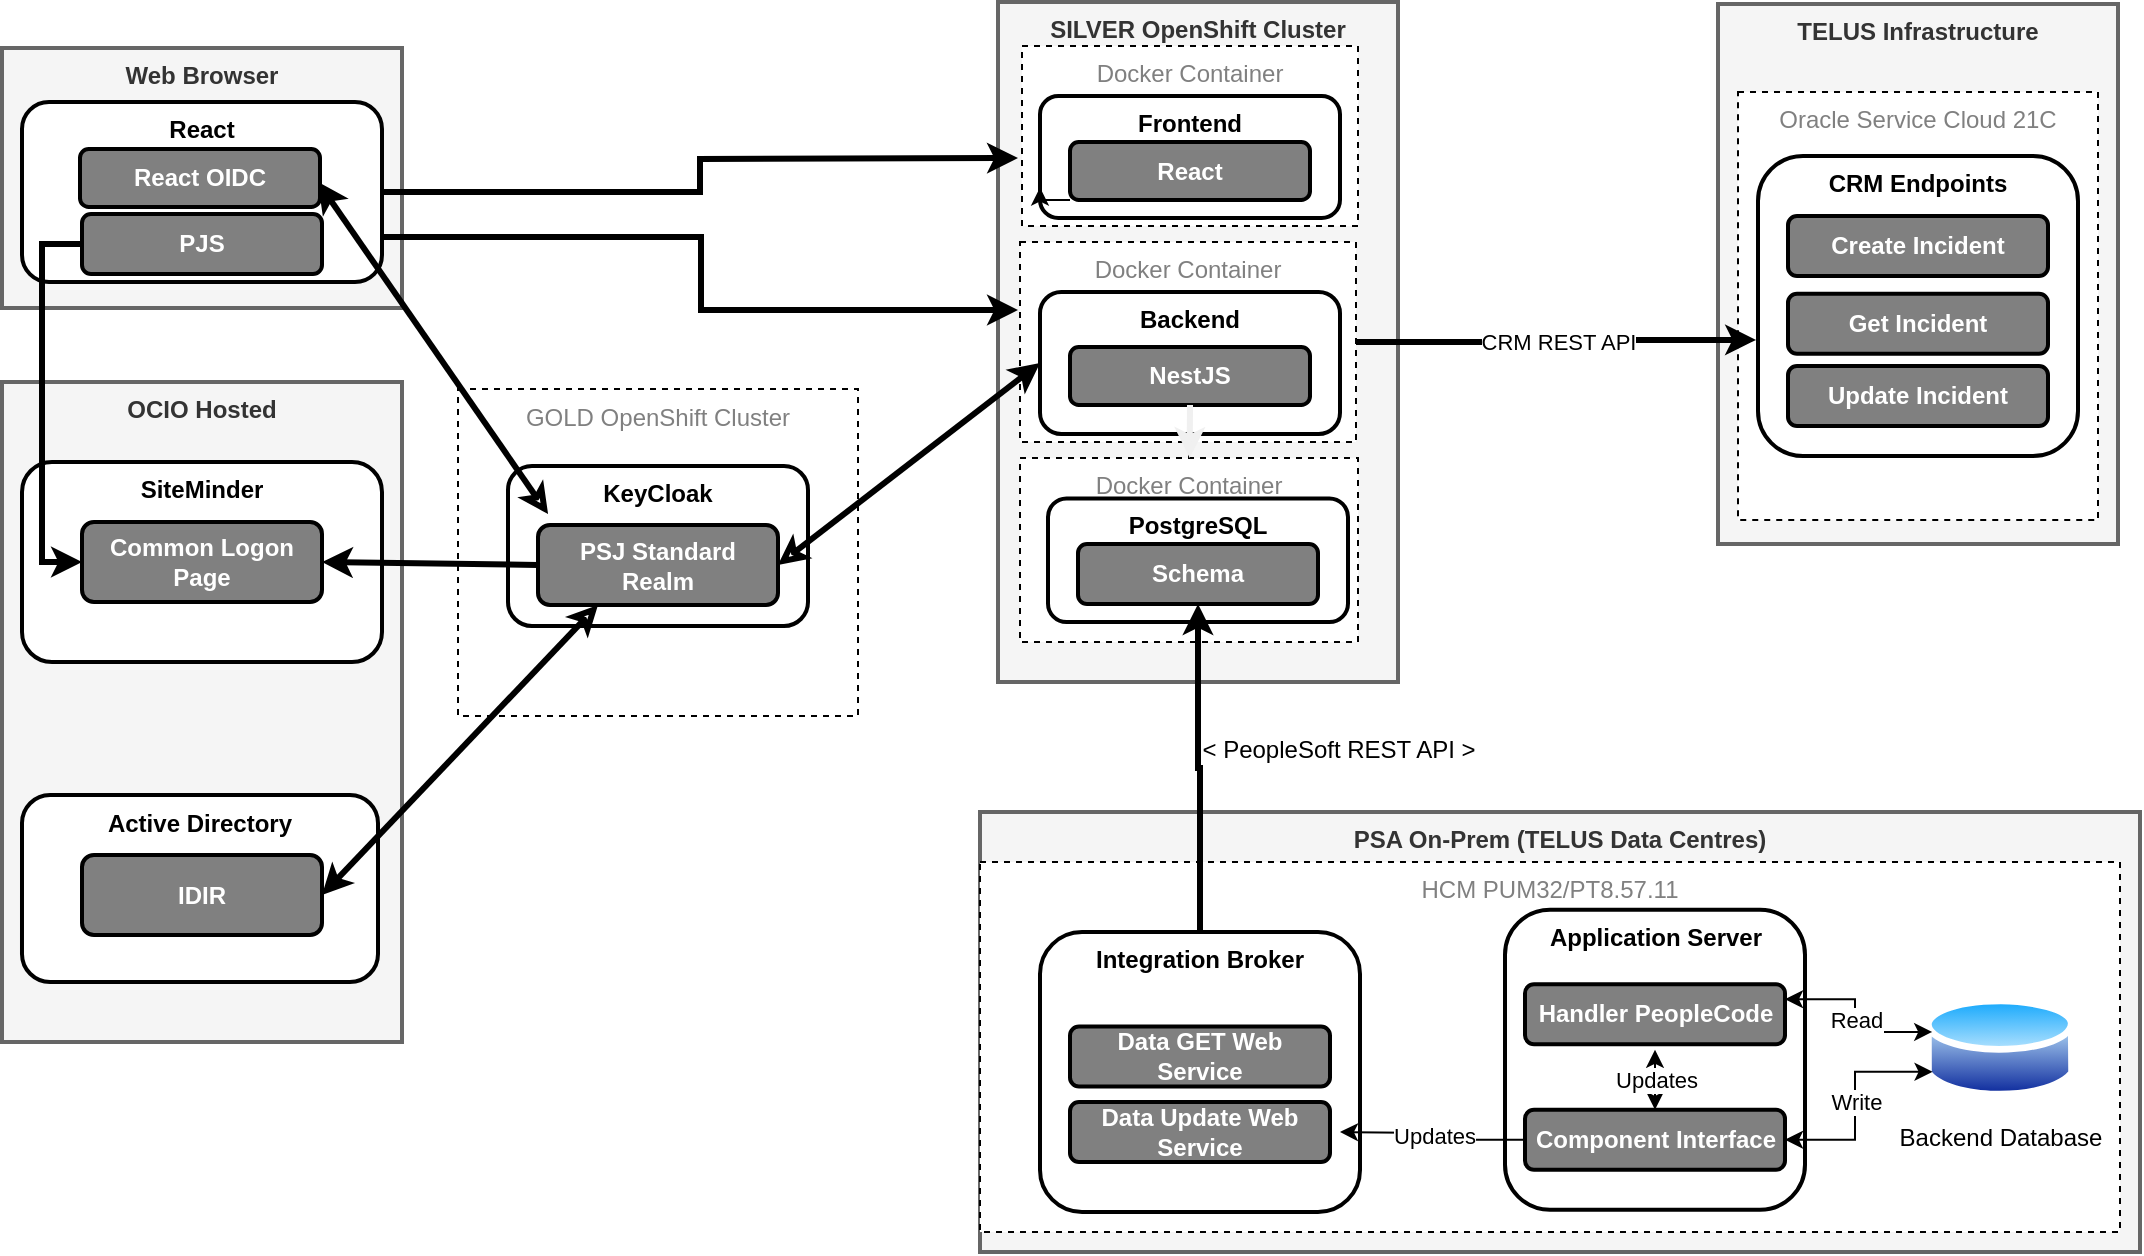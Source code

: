 <mxfile version="24.4.0" type="device" pages="3">
  <diagram id="6HLd_mwrC9RvBNphtoS-" name="Current State (2023)">
    <mxGraphModel dx="1265" dy="878" grid="1" gridSize="10" guides="1" tooltips="1" connect="1" arrows="1" fold="1" page="1" pageScale="1" pageWidth="1400" pageHeight="850" math="0" shadow="0">
      <root>
        <mxCell id="K_QBuxMU5SZqhzT2xsRf-0" />
        <mxCell id="K_QBuxMU5SZqhzT2xsRf-1" parent="K_QBuxMU5SZqhzT2xsRf-0" />
        <mxCell id="cxlx6wL0DeZIZ7aiNUAp-8" value="TELUS Infrastructure" style="rounded=0;whiteSpace=wrap;html=1;verticalAlign=top;fillColor=#f5f5f5;strokeColor=#666666;fontColor=#333333;strokeWidth=2;fontStyle=1" parent="K_QBuxMU5SZqhzT2xsRf-1" vertex="1">
          <mxGeometry x="920" y="11" width="200" height="270" as="geometry" />
        </mxCell>
        <mxCell id="K_QBuxMU5SZqhzT2xsRf-2" value="Web Browser" style="rounded=0;whiteSpace=wrap;html=1;verticalAlign=top;fillColor=#f5f5f5;strokeColor=#666666;fontColor=#333333;strokeWidth=2;fontStyle=1" parent="K_QBuxMU5SZqhzT2xsRf-1" vertex="1">
          <mxGeometry x="62" y="33" width="200" height="130" as="geometry" />
        </mxCell>
        <mxCell id="K_QBuxMU5SZqhzT2xsRf-3" value="React" style="rounded=1;whiteSpace=wrap;html=1;strokeWidth=2;verticalAlign=top;fontStyle=1" parent="K_QBuxMU5SZqhzT2xsRf-1" vertex="1">
          <mxGeometry x="72" y="60" width="180" height="90" as="geometry" />
        </mxCell>
        <mxCell id="K_QBuxMU5SZqhzT2xsRf-4" value="PJS" style="rounded=1;whiteSpace=wrap;html=1;strokeWidth=2;fillColor=#808080;fontColor=#FFFFFF;fontStyle=1" parent="K_QBuxMU5SZqhzT2xsRf-1" vertex="1">
          <mxGeometry x="102" y="116" width="120" height="30" as="geometry" />
        </mxCell>
        <mxCell id="K_QBuxMU5SZqhzT2xsRf-6" value="OCIO Hosted" style="rounded=0;whiteSpace=wrap;html=1;verticalAlign=top;fillColor=#f5f5f5;strokeColor=#666666;fontColor=#333333;strokeWidth=2;fontStyle=1" parent="K_QBuxMU5SZqhzT2xsRf-1" vertex="1">
          <mxGeometry x="62" y="200" width="200" height="330" as="geometry" />
        </mxCell>
        <mxCell id="K_QBuxMU5SZqhzT2xsRf-7" value="SiteMinder" style="rounded=1;whiteSpace=wrap;html=1;strokeWidth=2;verticalAlign=top;fontStyle=1" parent="K_QBuxMU5SZqhzT2xsRf-1" vertex="1">
          <mxGeometry x="72" y="240" width="180" height="100" as="geometry" />
        </mxCell>
        <mxCell id="K_QBuxMU5SZqhzT2xsRf-8" value="Common Logon Page" style="rounded=1;whiteSpace=wrap;html=1;strokeWidth=2;fillColor=#808080;fontColor=#FFFFFF;fontStyle=1" parent="K_QBuxMU5SZqhzT2xsRf-1" vertex="1">
          <mxGeometry x="102" y="270" width="120" height="40" as="geometry" />
        </mxCell>
        <mxCell id="K_QBuxMU5SZqhzT2xsRf-12" style="edgeStyle=orthogonalEdgeStyle;rounded=0;orthogonalLoop=1;jettySize=auto;html=1;startArrow=classic;startFill=1;endArrow=none;endFill=0;fontColor=#FFFFFF;entryX=0;entryY=0.5;entryDx=0;entryDy=0;strokeWidth=3;exitX=0;exitY=0.5;exitDx=0;exitDy=0;" parent="K_QBuxMU5SZqhzT2xsRf-1" source="K_QBuxMU5SZqhzT2xsRf-8" target="K_QBuxMU5SZqhzT2xsRf-4" edge="1">
          <mxGeometry relative="1" as="geometry">
            <mxPoint x="2" y="115" as="targetPoint" />
            <mxPoint x="102" y="280" as="sourcePoint" />
          </mxGeometry>
        </mxCell>
        <mxCell id="K_QBuxMU5SZqhzT2xsRf-16" value="SILVER OpenShift Cluster" style="rounded=0;whiteSpace=wrap;html=1;verticalAlign=top;fillColor=#f5f5f5;strokeColor=#666666;fontColor=#333333;strokeWidth=2;fontStyle=1" parent="K_QBuxMU5SZqhzT2xsRf-1" vertex="1">
          <mxGeometry x="560" y="10" width="200" height="340" as="geometry" />
        </mxCell>
        <mxCell id="K_QBuxMU5SZqhzT2xsRf-23" style="edgeStyle=orthogonalEdgeStyle;rounded=0;orthogonalLoop=1;jettySize=auto;html=1;startArrow=classic;startFill=1;endArrow=none;endFill=0;fontColor=#FFFFFF;strokeWidth=3;" parent="K_QBuxMU5SZqhzT2xsRf-1" target="K_QBuxMU5SZqhzT2xsRf-3" edge="1">
          <mxGeometry relative="1" as="geometry">
            <mxPoint x="231.69" y="103.759" as="targetPoint" />
            <mxPoint x="570" y="88" as="sourcePoint" />
          </mxGeometry>
        </mxCell>
        <mxCell id="K_QBuxMU5SZqhzT2xsRf-24" value="GOLD OpenShift Cluster" style="rounded=0;whiteSpace=wrap;html=1;strokeWidth=1;fillColor=#FFFFFF;fontColor=#808080;dashed=1;verticalAlign=top;" parent="K_QBuxMU5SZqhzT2xsRf-1" vertex="1">
          <mxGeometry x="290" y="203.5" width="200" height="163.5" as="geometry" />
        </mxCell>
        <mxCell id="K_QBuxMU5SZqhzT2xsRf-25" value="KeyCloak" style="rounded=1;whiteSpace=wrap;html=1;strokeWidth=2;verticalAlign=top;fontStyle=1" parent="K_QBuxMU5SZqhzT2xsRf-1" vertex="1">
          <mxGeometry x="315" y="242" width="150" height="80" as="geometry" />
        </mxCell>
        <mxCell id="K_QBuxMU5SZqhzT2xsRf-26" style="rounded=0;orthogonalLoop=1;jettySize=auto;html=1;startArrow=classic;startFill=1;endArrow=none;endFill=0;fontColor=#FFFFFF;strokeWidth=3;exitX=1;exitY=0.5;exitDx=0;exitDy=0;entryX=0;entryY=0.5;entryDx=0;entryDy=0;" parent="K_QBuxMU5SZqhzT2xsRf-1" source="K_QBuxMU5SZqhzT2xsRf-8" target="K_QBuxMU5SZqhzT2xsRf-29" edge="1">
          <mxGeometry relative="1" as="geometry">
            <mxPoint x="340" y="341" as="targetPoint" />
            <mxPoint x="327" y="143.833" as="sourcePoint" />
          </mxGeometry>
        </mxCell>
        <mxCell id="K_QBuxMU5SZqhzT2xsRf-29" value="PSJ Standard&lt;br&gt;Realm" style="rounded=1;whiteSpace=wrap;html=1;strokeWidth=2;fillColor=#808080;fontColor=#FFFFFF;fontStyle=1" parent="K_QBuxMU5SZqhzT2xsRf-1" vertex="1">
          <mxGeometry x="330" y="271.5" width="120" height="40" as="geometry" />
        </mxCell>
        <mxCell id="K_QBuxMU5SZqhzT2xsRf-32" value="Docker Container" style="rounded=0;whiteSpace=wrap;html=1;strokeWidth=1;fillColor=#FFFFFF;fontColor=#808080;dashed=1;verticalAlign=top;" parent="K_QBuxMU5SZqhzT2xsRf-1" vertex="1">
          <mxGeometry x="572" y="32" width="168" height="90" as="geometry" />
        </mxCell>
        <mxCell id="K_QBuxMU5SZqhzT2xsRf-102" value="Active Directory" style="rounded=1;whiteSpace=wrap;html=1;strokeWidth=2;verticalAlign=top;fontStyle=1" parent="K_QBuxMU5SZqhzT2xsRf-1" vertex="1">
          <mxGeometry x="72" y="406.5" width="178" height="93.5" as="geometry" />
        </mxCell>
        <mxCell id="K_QBuxMU5SZqhzT2xsRf-103" value="IDIR" style="rounded=1;whiteSpace=wrap;html=1;strokeWidth=2;fillColor=#808080;fontColor=#FFFFFF;fontStyle=1" parent="K_QBuxMU5SZqhzT2xsRf-1" vertex="1">
          <mxGeometry x="102" y="436.5" width="120" height="40" as="geometry" />
        </mxCell>
        <mxCell id="K_QBuxMU5SZqhzT2xsRf-104" style="rounded=0;orthogonalLoop=1;jettySize=auto;html=1;startArrow=classic;startFill=1;endArrow=classic;endFill=0;fontColor=#FFFFFF;entryX=0.25;entryY=1;entryDx=0;entryDy=0;strokeWidth=3;exitX=1;exitY=0.5;exitDx=0;exitDy=0;" parent="K_QBuxMU5SZqhzT2xsRf-1" source="K_QBuxMU5SZqhzT2xsRf-103" target="K_QBuxMU5SZqhzT2xsRf-29" edge="1">
          <mxGeometry relative="1" as="geometry">
            <mxPoint x="380" y="308" as="targetPoint" />
            <mxPoint x="300" y="469.75" as="sourcePoint" />
          </mxGeometry>
        </mxCell>
        <mxCell id="lvxmBx3G2S1z5PVKEt38-1" value="Frontend" style="rounded=1;whiteSpace=wrap;html=1;strokeWidth=2;verticalAlign=top;fontStyle=1" parent="K_QBuxMU5SZqhzT2xsRf-1" vertex="1">
          <mxGeometry x="581" y="57" width="150" height="61" as="geometry" />
        </mxCell>
        <mxCell id="cxlx6wL0DeZIZ7aiNUAp-5" style="edgeStyle=orthogonalEdgeStyle;rounded=0;orthogonalLoop=1;jettySize=auto;html=1;exitX=0;exitY=1;exitDx=0;exitDy=0;entryX=0;entryY=0.75;entryDx=0;entryDy=0;" parent="K_QBuxMU5SZqhzT2xsRf-1" source="lvxmBx3G2S1z5PVKEt38-3" target="lvxmBx3G2S1z5PVKEt38-1" edge="1">
          <mxGeometry relative="1" as="geometry" />
        </mxCell>
        <mxCell id="lvxmBx3G2S1z5PVKEt38-3" value="React" style="rounded=1;whiteSpace=wrap;html=1;strokeWidth=2;fillColor=#808080;fontColor=#FFFFFF;fontStyle=1" parent="K_QBuxMU5SZqhzT2xsRf-1" vertex="1">
          <mxGeometry x="596" y="80" width="120" height="29" as="geometry" />
        </mxCell>
        <mxCell id="K_QBuxMU5SZqhzT2xsRf-35" style="rounded=0;orthogonalLoop=1;jettySize=auto;html=1;startArrow=classic;startFill=none;endArrow=classic;endFill=0;fontColor=#FFFFFF;entryX=0.042;entryY=-0.137;entryDx=0;entryDy=0;strokeWidth=3;exitX=0.822;exitY=0.444;exitDx=0;exitDy=0;entryPerimeter=0;exitPerimeter=0;" parent="K_QBuxMU5SZqhzT2xsRf-1" source="K_QBuxMU5SZqhzT2xsRf-3" target="K_QBuxMU5SZqhzT2xsRf-29" edge="1">
          <mxGeometry relative="1" as="geometry">
            <mxPoint x="232" y="144" as="targetPoint" />
            <mxPoint x="643" y="239.5" as="sourcePoint" />
          </mxGeometry>
        </mxCell>
        <mxCell id="cxlx6wL0DeZIZ7aiNUAp-7" value="" style="edgeStyle=orthogonalEdgeStyle;rounded=0;orthogonalLoop=1;jettySize=auto;html=1;" parent="K_QBuxMU5SZqhzT2xsRf-1" source="1aVcnSjk-FRP3_ZyV93Z-4" target="5025GTGd8AO8HLL-Ir_8-3" edge="1">
          <mxGeometry relative="1" as="geometry" />
        </mxCell>
        <mxCell id="1aVcnSjk-FRP3_ZyV93Z-4" value="Docker Container" style="rounded=0;whiteSpace=wrap;html=1;strokeWidth=1;fillColor=#FFFFFF;fontColor=#808080;dashed=1;verticalAlign=top;" parent="K_QBuxMU5SZqhzT2xsRf-1" vertex="1">
          <mxGeometry x="571" y="238" width="169" height="92" as="geometry" />
        </mxCell>
        <mxCell id="1aVcnSjk-FRP3_ZyV93Z-5" value="PostgreSQL" style="rounded=1;whiteSpace=wrap;html=1;strokeWidth=2;verticalAlign=top;fontStyle=1" parent="K_QBuxMU5SZqhzT2xsRf-1" vertex="1">
          <mxGeometry x="585" y="258.25" width="150" height="61.75" as="geometry" />
        </mxCell>
        <mxCell id="1aVcnSjk-FRP3_ZyV93Z-6" value="Schema" style="rounded=1;whiteSpace=wrap;html=1;strokeWidth=2;fillColor=#808080;fontColor=#FFFFFF;fontStyle=1" parent="K_QBuxMU5SZqhzT2xsRf-1" vertex="1">
          <mxGeometry x="600" y="281" width="120" height="30" as="geometry" />
        </mxCell>
        <mxCell id="5025GTGd8AO8HLL-Ir_8-1" value="Docker Container" style="rounded=0;whiteSpace=wrap;html=1;strokeWidth=1;fillColor=#FFFFFF;fontColor=#808080;dashed=1;verticalAlign=top;" parent="K_QBuxMU5SZqhzT2xsRf-1" vertex="1">
          <mxGeometry x="571" y="130" width="168" height="100" as="geometry" />
        </mxCell>
        <mxCell id="5025GTGd8AO8HLL-Ir_8-2" value="Backend" style="rounded=1;whiteSpace=wrap;html=1;strokeWidth=2;verticalAlign=top;fontStyle=1" parent="K_QBuxMU5SZqhzT2xsRf-1" vertex="1">
          <mxGeometry x="581" y="155" width="150" height="71" as="geometry" />
        </mxCell>
        <mxCell id="5025GTGd8AO8HLL-Ir_8-3" value="NestJS" style="rounded=1;whiteSpace=wrap;html=1;strokeWidth=2;fillColor=#808080;fontColor=#FFFFFF;fontStyle=1" parent="K_QBuxMU5SZqhzT2xsRf-1" vertex="1">
          <mxGeometry x="596" y="182.5" width="120" height="29" as="geometry" />
        </mxCell>
        <mxCell id="HckMGEewVgxjDHICPdSF-2" style="rounded=0;orthogonalLoop=1;jettySize=auto;html=1;exitX=0.5;exitY=1;exitDx=0;exitDy=0;strokeColor=#f0f0f0;strokeWidth=3;startArrow=none;startFill=0;" parent="K_QBuxMU5SZqhzT2xsRf-1" source="5025GTGd8AO8HLL-Ir_8-3" target="1aVcnSjk-FRP3_ZyV93Z-4" edge="1">
          <mxGeometry relative="1" as="geometry">
            <mxPoint x="740" y="398.5" as="sourcePoint" />
            <mxPoint x="834" y="401.5" as="targetPoint" />
          </mxGeometry>
        </mxCell>
        <mxCell id="hllXk-hB4Pzi_hO26h7C-1" value="PSA On-Prem (TELUS Data Centres)" style="rounded=0;whiteSpace=wrap;html=1;verticalAlign=top;fillColor=#f5f5f5;strokeColor=#666666;fontColor=#333333;strokeWidth=2;fontStyle=1" parent="K_QBuxMU5SZqhzT2xsRf-1" vertex="1">
          <mxGeometry x="551" y="415" width="580" height="220" as="geometry" />
        </mxCell>
        <mxCell id="hllXk-hB4Pzi_hO26h7C-2" value="HCM&amp;nbsp;PUM32/PT8.57.11" style="rounded=0;whiteSpace=wrap;html=1;strokeWidth=1;fillColor=#FFFFFF;fontColor=#808080;dashed=1;verticalAlign=top;" parent="K_QBuxMU5SZqhzT2xsRf-1" vertex="1">
          <mxGeometry x="551" y="440" width="570" height="185" as="geometry" />
        </mxCell>
        <mxCell id="hllXk-hB4Pzi_hO26h7C-3" value="Application Server" style="rounded=1;whiteSpace=wrap;html=1;strokeWidth=2;verticalAlign=top;fontStyle=1" parent="K_QBuxMU5SZqhzT2xsRf-1" vertex="1">
          <mxGeometry x="813.5" y="463.88" width="150" height="150" as="geometry" />
        </mxCell>
        <mxCell id="hllXk-hB4Pzi_hO26h7C-4" value="Backend Database" style="image;aspect=fixed;perimeter=ellipsePerimeter;html=1;align=center;shadow=0;dashed=0;spacingTop=3;image=img/lib/active_directory/database.svg;" parent="K_QBuxMU5SZqhzT2xsRf-1" vertex="1">
          <mxGeometry x="1023.5" y="505.01" width="75" height="55.5" as="geometry" />
        </mxCell>
        <mxCell id="INIjrwLL48IzUP6zyKOr-1" value="Integration Broker" style="rounded=1;whiteSpace=wrap;html=1;strokeWidth=2;verticalAlign=top;fontStyle=1" parent="K_QBuxMU5SZqhzT2xsRf-1" vertex="1">
          <mxGeometry x="581" y="475" width="160" height="140" as="geometry" />
        </mxCell>
        <mxCell id="INIjrwLL48IzUP6zyKOr-2" value="Handler PeopleCode" style="rounded=1;whiteSpace=wrap;html=1;strokeWidth=2;fillColor=#808080;fontColor=#FFFFFF;fontStyle=1" parent="K_QBuxMU5SZqhzT2xsRf-1" vertex="1">
          <mxGeometry x="823.5" y="501.13" width="130" height="30" as="geometry" />
        </mxCell>
        <mxCell id="INIjrwLL48IzUP6zyKOr-3" value="Data GET Web Service" style="rounded=1;whiteSpace=wrap;html=1;strokeWidth=2;fillColor=#808080;fontColor=#FFFFFF;fontStyle=1" parent="K_QBuxMU5SZqhzT2xsRf-1" vertex="1">
          <mxGeometry x="596" y="522.25" width="130" height="30" as="geometry" />
        </mxCell>
        <mxCell id="INIjrwLL48IzUP6zyKOr-6" value="Data Update Web Service" style="rounded=1;whiteSpace=wrap;html=1;strokeWidth=2;fillColor=#808080;fontColor=#FFFFFF;fontStyle=1" parent="K_QBuxMU5SZqhzT2xsRf-1" vertex="1">
          <mxGeometry x="596" y="560" width="130" height="30" as="geometry" />
        </mxCell>
        <mxCell id="INIjrwLL48IzUP6zyKOr-9" value="Updates" style="edgeStyle=orthogonalEdgeStyle;rounded=0;orthogonalLoop=1;jettySize=auto;html=1;" parent="K_QBuxMU5SZqhzT2xsRf-1" source="INIjrwLL48IzUP6zyKOr-7" edge="1">
          <mxGeometry relative="1" as="geometry">
            <mxPoint x="731" y="575" as="targetPoint" />
          </mxGeometry>
        </mxCell>
        <mxCell id="INIjrwLL48IzUP6zyKOr-7" value="Component Interface" style="rounded=1;whiteSpace=wrap;html=1;strokeWidth=2;fillColor=#808080;fontColor=#FFFFFF;fontStyle=1" parent="K_QBuxMU5SZqhzT2xsRf-1" vertex="1">
          <mxGeometry x="823.5" y="563.88" width="130" height="30" as="geometry" />
        </mxCell>
        <mxCell id="INIjrwLL48IzUP6zyKOr-8" value="Read" style="endArrow=classic;startArrow=classic;html=1;rounded=0;entryX=1;entryY=0.25;entryDx=0;entryDy=0;exitX=0.048;exitY=0.36;exitDx=0;exitDy=0;edgeStyle=orthogonalEdgeStyle;exitPerimeter=0;" parent="K_QBuxMU5SZqhzT2xsRf-1" source="hllXk-hB4Pzi_hO26h7C-4" target="INIjrwLL48IzUP6zyKOr-2" edge="1">
          <mxGeometry width="50" height="50" relative="1" as="geometry">
            <mxPoint x="673.5" y="531.63" as="sourcePoint" />
            <mxPoint x="715.5" y="481.13" as="targetPoint" />
          </mxGeometry>
        </mxCell>
        <mxCell id="INIjrwLL48IzUP6zyKOr-11" value="Updates" style="endArrow=classic;startArrow=classic;html=1;rounded=0;exitX=0.5;exitY=0;exitDx=0;exitDy=0;" parent="K_QBuxMU5SZqhzT2xsRf-1" source="INIjrwLL48IzUP6zyKOr-7" edge="1">
          <mxGeometry width="50" height="50" relative="1" as="geometry">
            <mxPoint x="863.5" y="563.88" as="sourcePoint" />
            <mxPoint x="888.5" y="533.88" as="targetPoint" />
          </mxGeometry>
        </mxCell>
        <mxCell id="gb7m2MoT9LH4R41SqagX-0" style="rounded=0;orthogonalLoop=1;jettySize=auto;html=1;startArrow=classic;startFill=none;endArrow=classic;endFill=0;fontColor=#FFFFFF;entryX=1;entryY=0.5;entryDx=0;entryDy=0;strokeWidth=3;exitX=0;exitY=0.5;exitDx=0;exitDy=0;" parent="K_QBuxMU5SZqhzT2xsRf-1" source="5025GTGd8AO8HLL-Ir_8-2" target="K_QBuxMU5SZqhzT2xsRf-29" edge="1">
          <mxGeometry relative="1" as="geometry">
            <mxPoint x="460" y="305" as="targetPoint" />
            <mxPoint x="586" y="209" as="sourcePoint" />
          </mxGeometry>
        </mxCell>
        <mxCell id="cxlx6wL0DeZIZ7aiNUAp-10" value="" style="edgeStyle=orthogonalEdgeStyle;rounded=0;orthogonalLoop=1;jettySize=auto;html=1;strokeWidth=3;exitX=0.5;exitY=0;exitDx=0;exitDy=0;" parent="K_QBuxMU5SZqhzT2xsRf-1" source="INIjrwLL48IzUP6zyKOr-1" target="1aVcnSjk-FRP3_ZyV93Z-6" edge="1">
          <mxGeometry relative="1" as="geometry" />
        </mxCell>
        <mxCell id="uRPvxLZDYJRnBZ5kljZp-0" value="&lt;font style=&quot;font-size: 12px; font-weight: normal;&quot;&gt;&amp;lt; PeopleSoft REST API &amp;gt;&lt;/font&gt;" style="text;strokeColor=none;fillColor=none;html=1;fontSize=24;fontStyle=1;verticalAlign=middle;align=center;" parent="K_QBuxMU5SZqhzT2xsRf-1" vertex="1">
          <mxGeometry x="680" y="360" width="100" height="40" as="geometry" />
        </mxCell>
        <mxCell id="axF4RNdfy4r__vomsqoD-2" value="Write" style="endArrow=classic;startArrow=classic;html=1;rounded=0;entryX=1;entryY=0.5;entryDx=0;entryDy=0;exitX=0;exitY=0.75;exitDx=0;exitDy=0;edgeStyle=orthogonalEdgeStyle;" parent="K_QBuxMU5SZqhzT2xsRf-1" source="hllXk-hB4Pzi_hO26h7C-4" target="INIjrwLL48IzUP6zyKOr-7" edge="1">
          <mxGeometry width="50" height="50" relative="1" as="geometry">
            <mxPoint x="1039" y="557" as="sourcePoint" />
            <mxPoint x="966" y="545" as="targetPoint" />
          </mxGeometry>
        </mxCell>
        <mxCell id="wtyjaUxwXOXb-_P5Iy3v-0" value="Oracle Service Cloud 21C" style="rounded=0;whiteSpace=wrap;html=1;strokeWidth=1;fillColor=#FFFFFF;fontColor=#808080;dashed=1;verticalAlign=top;" parent="K_QBuxMU5SZqhzT2xsRf-1" vertex="1">
          <mxGeometry x="930" y="54.94" width="180" height="214.12" as="geometry" />
        </mxCell>
        <mxCell id="cxlx6wL0DeZIZ7aiNUAp-0" value="CRM Endpoints" style="rounded=1;whiteSpace=wrap;html=1;strokeWidth=2;verticalAlign=top;fontStyle=1" parent="K_QBuxMU5SZqhzT2xsRf-1" vertex="1">
          <mxGeometry x="940" y="87" width="160" height="150" as="geometry" />
        </mxCell>
        <mxCell id="cxlx6wL0DeZIZ7aiNUAp-12" value="CRM REST API" style="edgeStyle=orthogonalEdgeStyle;rounded=0;orthogonalLoop=1;jettySize=auto;html=1;strokeWidth=3;exitX=1;exitY=0.5;exitDx=0;exitDy=0;entryX=-0.006;entryY=0.613;entryDx=0;entryDy=0;entryPerimeter=0;" parent="K_QBuxMU5SZqhzT2xsRf-1" source="5025GTGd8AO8HLL-Ir_8-1" target="cxlx6wL0DeZIZ7aiNUAp-0" edge="1">
          <mxGeometry relative="1" as="geometry">
            <mxPoint x="1040" y="294" as="sourcePoint" />
            <mxPoint x="1180" y="200" as="targetPoint" />
          </mxGeometry>
        </mxCell>
        <mxCell id="cxlx6wL0DeZIZ7aiNUAp-1" value="Create Incident" style="rounded=1;whiteSpace=wrap;html=1;strokeWidth=2;fillColor=#808080;fontColor=#FFFFFF;fontStyle=1" parent="K_QBuxMU5SZqhzT2xsRf-1" vertex="1">
          <mxGeometry x="955" y="117" width="130" height="30" as="geometry" />
        </mxCell>
        <mxCell id="cxlx6wL0DeZIZ7aiNUAp-2" value="Get Incident" style="rounded=1;whiteSpace=wrap;html=1;strokeWidth=2;fillColor=#808080;fontColor=#FFFFFF;fontStyle=1" parent="K_QBuxMU5SZqhzT2xsRf-1" vertex="1">
          <mxGeometry x="955" y="155.88" width="130" height="30" as="geometry" />
        </mxCell>
        <mxCell id="cxlx6wL0DeZIZ7aiNUAp-4" value="Update Incident" style="rounded=1;whiteSpace=wrap;html=1;strokeWidth=2;fillColor=#808080;fontColor=#FFFFFF;fontStyle=1" parent="K_QBuxMU5SZqhzT2xsRf-1" vertex="1">
          <mxGeometry x="955" y="192" width="130" height="30" as="geometry" />
        </mxCell>
        <mxCell id="plsgjTyZKuF6ERVrhhSd-0" value="React OIDC" style="rounded=1;whiteSpace=wrap;html=1;strokeWidth=2;fillColor=#808080;fontColor=#FFFFFF;fontStyle=1" parent="K_QBuxMU5SZqhzT2xsRf-1" vertex="1">
          <mxGeometry x="101" y="83.5" width="120" height="29" as="geometry" />
        </mxCell>
        <mxCell id="plsgjTyZKuF6ERVrhhSd-1" style="edgeStyle=orthogonalEdgeStyle;rounded=0;orthogonalLoop=1;jettySize=auto;html=1;startArrow=classic;startFill=1;endArrow=none;endFill=0;fontColor=#FFFFFF;strokeWidth=3;exitX=-0.006;exitY=0.34;exitDx=0;exitDy=0;exitPerimeter=0;entryX=1;entryY=0.75;entryDx=0;entryDy=0;" parent="K_QBuxMU5SZqhzT2xsRf-1" source="5025GTGd8AO8HLL-Ir_8-1" target="K_QBuxMU5SZqhzT2xsRf-3" edge="1">
          <mxGeometry relative="1" as="geometry">
            <mxPoint x="260" y="150" as="targetPoint" />
            <mxPoint x="580" y="98" as="sourcePoint" />
          </mxGeometry>
        </mxCell>
      </root>
    </mxGraphModel>
  </diagram>
  <diagram name="Future State (Summer 2023)" id="bvdKIkIEqiYaOEqWQCFf">
    <mxGraphModel dx="1265" dy="878" grid="1" gridSize="10" guides="1" tooltips="1" connect="1" arrows="1" fold="1" page="1" pageScale="1" pageWidth="1400" pageHeight="850" math="0" shadow="0">
      <root>
        <mxCell id="vyfS_lraS6Im4vnFpmje-0" />
        <mxCell id="vyfS_lraS6Im4vnFpmje-1" parent="vyfS_lraS6Im4vnFpmje-0" />
        <mxCell id="vyfS_lraS6Im4vnFpmje-2" value="TELUS Infrastructure" style="rounded=0;whiteSpace=wrap;html=1;verticalAlign=top;fillColor=#f5f5f5;strokeColor=#666666;fontColor=#333333;strokeWidth=2;fontStyle=1" parent="vyfS_lraS6Im4vnFpmje-1" vertex="1">
          <mxGeometry x="920" y="11" width="200" height="270" as="geometry" />
        </mxCell>
        <mxCell id="vyfS_lraS6Im4vnFpmje-3" value="Web Browser" style="rounded=0;whiteSpace=wrap;html=1;verticalAlign=top;fillColor=#f5f5f5;strokeColor=#666666;fontColor=#333333;strokeWidth=2;fontStyle=1" parent="vyfS_lraS6Im4vnFpmje-1" vertex="1">
          <mxGeometry x="62" y="33" width="200" height="130" as="geometry" />
        </mxCell>
        <mxCell id="vyfS_lraS6Im4vnFpmje-4" value="React" style="rounded=1;whiteSpace=wrap;html=1;strokeWidth=2;verticalAlign=top;fontStyle=1" parent="vyfS_lraS6Im4vnFpmje-1" vertex="1">
          <mxGeometry x="72" y="63" width="180" height="90" as="geometry" />
        </mxCell>
        <mxCell id="vyfS_lraS6Im4vnFpmje-5" value="PJS" style="rounded=1;whiteSpace=wrap;html=1;strokeWidth=2;fillColor=#808080;fontColor=#FFFFFF;fontStyle=1" parent="vyfS_lraS6Im4vnFpmje-1" vertex="1">
          <mxGeometry x="102" y="93" width="120" height="30" as="geometry" />
        </mxCell>
        <mxCell id="vyfS_lraS6Im4vnFpmje-6" value="OCIO Hosted" style="rounded=0;whiteSpace=wrap;html=1;verticalAlign=top;fillColor=#f5f5f5;strokeColor=#666666;fontColor=#333333;strokeWidth=2;fontStyle=1" parent="vyfS_lraS6Im4vnFpmje-1" vertex="1">
          <mxGeometry x="62" y="200" width="200" height="330" as="geometry" />
        </mxCell>
        <mxCell id="vyfS_lraS6Im4vnFpmje-7" value="SiteMinder" style="rounded=1;whiteSpace=wrap;html=1;strokeWidth=2;verticalAlign=top;fontStyle=1" parent="vyfS_lraS6Im4vnFpmje-1" vertex="1">
          <mxGeometry x="72" y="240" width="180" height="100" as="geometry" />
        </mxCell>
        <mxCell id="vyfS_lraS6Im4vnFpmje-8" value="Common Logon Page" style="rounded=1;whiteSpace=wrap;html=1;strokeWidth=2;fillColor=#808080;fontColor=#FFFFFF;fontStyle=1" parent="vyfS_lraS6Im4vnFpmje-1" vertex="1">
          <mxGeometry x="102" y="270" width="120" height="40" as="geometry" />
        </mxCell>
        <mxCell id="vyfS_lraS6Im4vnFpmje-9" style="edgeStyle=orthogonalEdgeStyle;rounded=0;orthogonalLoop=1;jettySize=auto;html=1;startArrow=classic;startFill=1;endArrow=none;endFill=0;fontColor=#FFFFFF;entryX=0;entryY=0.5;entryDx=0;entryDy=0;strokeWidth=3;exitX=0;exitY=0.5;exitDx=0;exitDy=0;" parent="vyfS_lraS6Im4vnFpmje-1" source="vyfS_lraS6Im4vnFpmje-8" target="vyfS_lraS6Im4vnFpmje-5" edge="1">
          <mxGeometry relative="1" as="geometry">
            <mxPoint x="2" y="115" as="targetPoint" />
            <mxPoint x="102" y="280" as="sourcePoint" />
          </mxGeometry>
        </mxCell>
        <mxCell id="vyfS_lraS6Im4vnFpmje-10" value="SILVER OpenShift Cluster" style="rounded=0;whiteSpace=wrap;html=1;verticalAlign=top;fillColor=#f5f5f5;strokeColor=#666666;fontColor=#333333;strokeWidth=2;fontStyle=1" parent="vyfS_lraS6Im4vnFpmje-1" vertex="1">
          <mxGeometry x="560" y="10" width="200" height="340" as="geometry" />
        </mxCell>
        <mxCell id="vyfS_lraS6Im4vnFpmje-11" style="edgeStyle=orthogonalEdgeStyle;rounded=0;orthogonalLoop=1;jettySize=auto;html=1;startArrow=classic;startFill=1;endArrow=none;endFill=0;fontColor=#FFFFFF;entryX=1.014;entryY=0.583;entryDx=0;entryDy=0;strokeWidth=3;entryPerimeter=0;exitX=0;exitY=0.5;exitDx=0;exitDy=0;" parent="vyfS_lraS6Im4vnFpmje-1" source="vyfS_lraS6Im4vnFpmje-22" target="vyfS_lraS6Im4vnFpmje-4" edge="1">
          <mxGeometry relative="1" as="geometry">
            <mxPoint x="231.69" y="103.759" as="targetPoint" />
            <mxPoint x="570" y="140" as="sourcePoint" />
          </mxGeometry>
        </mxCell>
        <mxCell id="vyfS_lraS6Im4vnFpmje-12" value="GOLD OpenShift Cluster" style="rounded=0;whiteSpace=wrap;html=1;strokeWidth=1;fillColor=#FFFFFF;fontColor=#808080;dashed=1;verticalAlign=top;" parent="vyfS_lraS6Im4vnFpmje-1" vertex="1">
          <mxGeometry x="290" y="203.5" width="200" height="163.5" as="geometry" />
        </mxCell>
        <mxCell id="vyfS_lraS6Im4vnFpmje-13" value="KeyCloak" style="rounded=1;whiteSpace=wrap;html=1;strokeWidth=2;verticalAlign=top;fontStyle=1" parent="vyfS_lraS6Im4vnFpmje-1" vertex="1">
          <mxGeometry x="315" y="242" width="150" height="80" as="geometry" />
        </mxCell>
        <mxCell id="vyfS_lraS6Im4vnFpmje-14" style="rounded=0;orthogonalLoop=1;jettySize=auto;html=1;startArrow=classic;startFill=1;endArrow=none;endFill=0;fontColor=#FFFFFF;strokeWidth=3;exitX=1;exitY=0.5;exitDx=0;exitDy=0;entryX=0;entryY=0.5;entryDx=0;entryDy=0;" parent="vyfS_lraS6Im4vnFpmje-1" source="vyfS_lraS6Im4vnFpmje-8" target="vyfS_lraS6Im4vnFpmje-15" edge="1">
          <mxGeometry relative="1" as="geometry">
            <mxPoint x="340" y="341" as="targetPoint" />
            <mxPoint x="327" y="143.833" as="sourcePoint" />
          </mxGeometry>
        </mxCell>
        <mxCell id="vyfS_lraS6Im4vnFpmje-15" value="PSJ Standard&lt;br&gt;Realm" style="rounded=1;whiteSpace=wrap;html=1;strokeWidth=2;fillColor=#808080;fontColor=#FFFFFF;fontStyle=1" parent="vyfS_lraS6Im4vnFpmje-1" vertex="1">
          <mxGeometry x="330" y="271.5" width="120" height="40" as="geometry" />
        </mxCell>
        <mxCell id="vyfS_lraS6Im4vnFpmje-16" value="Docker Container" style="rounded=0;whiteSpace=wrap;html=1;strokeWidth=1;fillColor=#FFFFFF;fontColor=#808080;dashed=1;verticalAlign=top;" parent="vyfS_lraS6Im4vnFpmje-1" vertex="1">
          <mxGeometry x="572" y="32" width="168" height="90" as="geometry" />
        </mxCell>
        <mxCell id="vyfS_lraS6Im4vnFpmje-17" value="Active Directory" style="rounded=1;whiteSpace=wrap;html=1;strokeWidth=2;verticalAlign=top;fontStyle=1" parent="vyfS_lraS6Im4vnFpmje-1" vertex="1">
          <mxGeometry x="72" y="406.5" width="178" height="93.5" as="geometry" />
        </mxCell>
        <mxCell id="vyfS_lraS6Im4vnFpmje-18" value="IDIR" style="rounded=1;whiteSpace=wrap;html=1;strokeWidth=2;fillColor=#808080;fontColor=#FFFFFF;fontStyle=1" parent="vyfS_lraS6Im4vnFpmje-1" vertex="1">
          <mxGeometry x="102" y="436.5" width="120" height="40" as="geometry" />
        </mxCell>
        <mxCell id="vyfS_lraS6Im4vnFpmje-19" style="rounded=0;orthogonalLoop=1;jettySize=auto;html=1;startArrow=classic;startFill=1;endArrow=classic;endFill=0;fontColor=#FFFFFF;entryX=0.25;entryY=1;entryDx=0;entryDy=0;strokeWidth=3;exitX=1;exitY=0.5;exitDx=0;exitDy=0;" parent="vyfS_lraS6Im4vnFpmje-1" source="vyfS_lraS6Im4vnFpmje-18" target="vyfS_lraS6Im4vnFpmje-15" edge="1">
          <mxGeometry relative="1" as="geometry">
            <mxPoint x="380" y="308" as="targetPoint" />
            <mxPoint x="300" y="469.75" as="sourcePoint" />
          </mxGeometry>
        </mxCell>
        <mxCell id="vyfS_lraS6Im4vnFpmje-20" value="Frontend" style="rounded=1;whiteSpace=wrap;html=1;strokeWidth=2;verticalAlign=top;fontStyle=1" parent="vyfS_lraS6Im4vnFpmje-1" vertex="1">
          <mxGeometry x="581" y="57" width="150" height="61" as="geometry" />
        </mxCell>
        <mxCell id="vyfS_lraS6Im4vnFpmje-21" style="edgeStyle=orthogonalEdgeStyle;rounded=0;orthogonalLoop=1;jettySize=auto;html=1;exitX=0;exitY=1;exitDx=0;exitDy=0;entryX=0;entryY=0.75;entryDx=0;entryDy=0;" parent="vyfS_lraS6Im4vnFpmje-1" source="vyfS_lraS6Im4vnFpmje-22" target="vyfS_lraS6Im4vnFpmje-20" edge="1">
          <mxGeometry relative="1" as="geometry" />
        </mxCell>
        <mxCell id="vyfS_lraS6Im4vnFpmje-22" value="React OIDC" style="rounded=1;whiteSpace=wrap;html=1;strokeWidth=2;fillColor=#808080;fontColor=#FFFFFF;fontStyle=1" parent="vyfS_lraS6Im4vnFpmje-1" vertex="1">
          <mxGeometry x="596" y="80" width="120" height="29" as="geometry" />
        </mxCell>
        <mxCell id="vyfS_lraS6Im4vnFpmje-23" style="rounded=0;orthogonalLoop=1;jettySize=auto;html=1;startArrow=classic;startFill=none;endArrow=classic;endFill=0;fontColor=#FFFFFF;entryX=0.825;entryY=0.013;entryDx=0;entryDy=0;strokeWidth=3;exitX=1.006;exitY=0.678;exitDx=0;exitDy=0;entryPerimeter=0;exitPerimeter=0;" parent="vyfS_lraS6Im4vnFpmje-1" source="vyfS_lraS6Im4vnFpmje-4" target="vyfS_lraS6Im4vnFpmje-15" edge="1">
          <mxGeometry relative="1" as="geometry">
            <mxPoint x="232" y="144" as="targetPoint" />
            <mxPoint x="643" y="239.5" as="sourcePoint" />
          </mxGeometry>
        </mxCell>
        <mxCell id="vyfS_lraS6Im4vnFpmje-24" value="" style="edgeStyle=orthogonalEdgeStyle;rounded=0;orthogonalLoop=1;jettySize=auto;html=1;" parent="vyfS_lraS6Im4vnFpmje-1" source="vyfS_lraS6Im4vnFpmje-25" target="vyfS_lraS6Im4vnFpmje-30" edge="1">
          <mxGeometry relative="1" as="geometry" />
        </mxCell>
        <mxCell id="vyfS_lraS6Im4vnFpmje-25" value="Docker Container" style="rounded=0;whiteSpace=wrap;html=1;strokeWidth=1;fillColor=#FFFFFF;fontColor=#808080;dashed=1;verticalAlign=top;" parent="vyfS_lraS6Im4vnFpmje-1" vertex="1">
          <mxGeometry x="571" y="238" width="169" height="92" as="geometry" />
        </mxCell>
        <mxCell id="vyfS_lraS6Im4vnFpmje-26" value="PostgreSQL" style="rounded=1;whiteSpace=wrap;html=1;strokeWidth=2;verticalAlign=top;fontStyle=1" parent="vyfS_lraS6Im4vnFpmje-1" vertex="1">
          <mxGeometry x="585" y="258.25" width="150" height="61.75" as="geometry" />
        </mxCell>
        <mxCell id="vyfS_lraS6Im4vnFpmje-27" value="Schema" style="rounded=1;whiteSpace=wrap;html=1;strokeWidth=2;fillColor=#808080;fontColor=#FFFFFF;fontStyle=1" parent="vyfS_lraS6Im4vnFpmje-1" vertex="1">
          <mxGeometry x="600" y="281" width="120" height="30" as="geometry" />
        </mxCell>
        <mxCell id="vyfS_lraS6Im4vnFpmje-28" value="Docker Container" style="rounded=0;whiteSpace=wrap;html=1;strokeWidth=1;fillColor=#FFFFFF;fontColor=#808080;dashed=1;verticalAlign=top;" parent="vyfS_lraS6Im4vnFpmje-1" vertex="1">
          <mxGeometry x="571" y="130" width="168" height="100" as="geometry" />
        </mxCell>
        <mxCell id="vyfS_lraS6Im4vnFpmje-29" value="Backend" style="rounded=1;whiteSpace=wrap;html=1;strokeWidth=2;verticalAlign=top;fontStyle=1" parent="vyfS_lraS6Im4vnFpmje-1" vertex="1">
          <mxGeometry x="581" y="155" width="150" height="71" as="geometry" />
        </mxCell>
        <mxCell id="vyfS_lraS6Im4vnFpmje-30" value="NestJS" style="rounded=1;whiteSpace=wrap;html=1;strokeWidth=2;fillColor=#808080;fontColor=#FFFFFF;fontStyle=1" parent="vyfS_lraS6Im4vnFpmje-1" vertex="1">
          <mxGeometry x="596" y="182.5" width="120" height="29" as="geometry" />
        </mxCell>
        <mxCell id="vyfS_lraS6Im4vnFpmje-31" style="rounded=0;orthogonalLoop=1;jettySize=auto;html=1;exitX=0.5;exitY=1;exitDx=0;exitDy=0;strokeColor=#f0f0f0;strokeWidth=3;startArrow=none;startFill=0;" parent="vyfS_lraS6Im4vnFpmje-1" source="vyfS_lraS6Im4vnFpmje-30" target="vyfS_lraS6Im4vnFpmje-25" edge="1">
          <mxGeometry relative="1" as="geometry">
            <mxPoint x="740" y="398.5" as="sourcePoint" />
            <mxPoint x="834" y="401.5" as="targetPoint" />
          </mxGeometry>
        </mxCell>
        <mxCell id="vyfS_lraS6Im4vnFpmje-32" value="PSA On-Prem (TELUS Data Centres)" style="rounded=0;whiteSpace=wrap;html=1;verticalAlign=top;fillColor=#f5f5f5;strokeColor=#666666;fontColor=#333333;strokeWidth=2;fontStyle=1" parent="vyfS_lraS6Im4vnFpmje-1" vertex="1">
          <mxGeometry x="551" y="415" width="580" height="220" as="geometry" />
        </mxCell>
        <mxCell id="vyfS_lraS6Im4vnFpmje-33" value="HCM&amp;nbsp;PUM32/PT8.57.11" style="rounded=0;whiteSpace=wrap;html=1;strokeWidth=1;fillColor=#FFFFFF;fontColor=#808080;dashed=1;verticalAlign=top;" parent="vyfS_lraS6Im4vnFpmje-1" vertex="1">
          <mxGeometry x="551" y="440" width="570" height="185" as="geometry" />
        </mxCell>
        <mxCell id="vyfS_lraS6Im4vnFpmje-34" value="Application Server" style="rounded=1;whiteSpace=wrap;html=1;strokeWidth=2;verticalAlign=top;fontStyle=1" parent="vyfS_lraS6Im4vnFpmje-1" vertex="1">
          <mxGeometry x="813.5" y="463.88" width="150" height="150" as="geometry" />
        </mxCell>
        <mxCell id="vyfS_lraS6Im4vnFpmje-35" value="Backend Database" style="image;aspect=fixed;perimeter=ellipsePerimeter;html=1;align=center;shadow=0;dashed=0;spacingTop=3;image=img/lib/active_directory/database.svg;" parent="vyfS_lraS6Im4vnFpmje-1" vertex="1">
          <mxGeometry x="1023.5" y="505.01" width="75" height="55.5" as="geometry" />
        </mxCell>
        <mxCell id="vyfS_lraS6Im4vnFpmje-36" style="rounded=0;orthogonalLoop=1;jettySize=auto;html=1;exitX=0.5;exitY=1;exitDx=0;exitDy=0;strokeColor=#f0f0f0;strokeWidth=3;startArrow=none;startFill=0;" parent="vyfS_lraS6Im4vnFpmje-1" source="vyfS_lraS6Im4vnFpmje-22" target="vyfS_lraS6Im4vnFpmje-28" edge="1">
          <mxGeometry relative="1" as="geometry">
            <mxPoint x="810" y="206.5" as="sourcePoint" />
            <mxPoint x="660" y="190" as="targetPoint" />
          </mxGeometry>
        </mxCell>
        <mxCell id="vyfS_lraS6Im4vnFpmje-37" value="Integration Broker" style="rounded=1;whiteSpace=wrap;html=1;strokeWidth=2;verticalAlign=top;fontStyle=1" parent="vyfS_lraS6Im4vnFpmje-1" vertex="1">
          <mxGeometry x="581" y="475" width="160" height="140" as="geometry" />
        </mxCell>
        <mxCell id="vyfS_lraS6Im4vnFpmje-38" value="Handler PeopleCode" style="rounded=1;whiteSpace=wrap;html=1;strokeWidth=2;fillColor=#808080;fontColor=#FFFFFF;fontStyle=1" parent="vyfS_lraS6Im4vnFpmje-1" vertex="1">
          <mxGeometry x="823.5" y="501.13" width="130" height="30" as="geometry" />
        </mxCell>
        <mxCell id="vyfS_lraS6Im4vnFpmje-39" value="Data GET Web Service" style="rounded=1;whiteSpace=wrap;html=1;strokeWidth=2;fillColor=#808080;fontColor=#FFFFFF;fontStyle=1" parent="vyfS_lraS6Im4vnFpmje-1" vertex="1">
          <mxGeometry x="596" y="522.25" width="130" height="30" as="geometry" />
        </mxCell>
        <mxCell id="vyfS_lraS6Im4vnFpmje-40" value="Data Update Web Service" style="rounded=1;whiteSpace=wrap;html=1;strokeWidth=2;fillColor=#808080;fontColor=#FFFFFF;fontStyle=1" parent="vyfS_lraS6Im4vnFpmje-1" vertex="1">
          <mxGeometry x="596" y="560" width="130" height="30" as="geometry" />
        </mxCell>
        <mxCell id="vyfS_lraS6Im4vnFpmje-41" value="Updates" style="edgeStyle=orthogonalEdgeStyle;rounded=0;orthogonalLoop=1;jettySize=auto;html=1;" parent="vyfS_lraS6Im4vnFpmje-1" source="vyfS_lraS6Im4vnFpmje-42" edge="1">
          <mxGeometry relative="1" as="geometry">
            <mxPoint x="731" y="575" as="targetPoint" />
          </mxGeometry>
        </mxCell>
        <mxCell id="vyfS_lraS6Im4vnFpmje-42" value="Component Interface" style="rounded=1;whiteSpace=wrap;html=1;strokeWidth=2;fillColor=#808080;fontColor=#FFFFFF;fontStyle=1" parent="vyfS_lraS6Im4vnFpmje-1" vertex="1">
          <mxGeometry x="823.5" y="563.88" width="130" height="30" as="geometry" />
        </mxCell>
        <mxCell id="vyfS_lraS6Im4vnFpmje-43" value="Read" style="endArrow=classic;startArrow=classic;html=1;rounded=0;entryX=1;entryY=0.25;entryDx=0;entryDy=0;exitX=0.048;exitY=0.36;exitDx=0;exitDy=0;edgeStyle=orthogonalEdgeStyle;exitPerimeter=0;" parent="vyfS_lraS6Im4vnFpmje-1" source="vyfS_lraS6Im4vnFpmje-35" target="vyfS_lraS6Im4vnFpmje-38" edge="1">
          <mxGeometry width="50" height="50" relative="1" as="geometry">
            <mxPoint x="673.5" y="531.63" as="sourcePoint" />
            <mxPoint x="715.5" y="481.13" as="targetPoint" />
          </mxGeometry>
        </mxCell>
        <mxCell id="vyfS_lraS6Im4vnFpmje-44" value="Updates" style="endArrow=classic;startArrow=classic;html=1;rounded=0;exitX=0.5;exitY=0;exitDx=0;exitDy=0;" parent="vyfS_lraS6Im4vnFpmje-1" source="vyfS_lraS6Im4vnFpmje-42" edge="1">
          <mxGeometry width="50" height="50" relative="1" as="geometry">
            <mxPoint x="863.5" y="563.88" as="sourcePoint" />
            <mxPoint x="888.5" y="533.88" as="targetPoint" />
          </mxGeometry>
        </mxCell>
        <mxCell id="vyfS_lraS6Im4vnFpmje-45" style="rounded=0;orthogonalLoop=1;jettySize=auto;html=1;startArrow=classic;startFill=none;endArrow=classic;endFill=0;fontColor=#FFFFFF;entryX=1;entryY=0.5;entryDx=0;entryDy=0;strokeWidth=3;exitX=0;exitY=0.5;exitDx=0;exitDy=0;" parent="vyfS_lraS6Im4vnFpmje-1" source="vyfS_lraS6Im4vnFpmje-29" target="vyfS_lraS6Im4vnFpmje-15" edge="1">
          <mxGeometry relative="1" as="geometry">
            <mxPoint x="460" y="305" as="targetPoint" />
            <mxPoint x="586" y="209" as="sourcePoint" />
          </mxGeometry>
        </mxCell>
        <mxCell id="vyfS_lraS6Im4vnFpmje-46" value="" style="edgeStyle=orthogonalEdgeStyle;rounded=0;orthogonalLoop=1;jettySize=auto;html=1;strokeWidth=3;exitX=0.5;exitY=0;exitDx=0;exitDy=0;" parent="vyfS_lraS6Im4vnFpmje-1" source="vyfS_lraS6Im4vnFpmje-37" target="vyfS_lraS6Im4vnFpmje-27" edge="1">
          <mxGeometry relative="1" as="geometry" />
        </mxCell>
        <mxCell id="vyfS_lraS6Im4vnFpmje-47" value="&lt;font style=&quot;font-size: 12px; font-weight: normal;&quot;&gt;&amp;lt; PeopleSoft REST API &amp;gt;&lt;/font&gt;" style="text;strokeColor=none;fillColor=none;html=1;fontSize=24;fontStyle=1;verticalAlign=middle;align=center;" parent="vyfS_lraS6Im4vnFpmje-1" vertex="1">
          <mxGeometry x="680" y="360" width="100" height="40" as="geometry" />
        </mxCell>
        <mxCell id="vyfS_lraS6Im4vnFpmje-48" value="Write" style="endArrow=classic;startArrow=classic;html=1;rounded=0;entryX=1;entryY=0.5;entryDx=0;entryDy=0;exitX=0;exitY=0.75;exitDx=0;exitDy=0;edgeStyle=orthogonalEdgeStyle;" parent="vyfS_lraS6Im4vnFpmje-1" source="vyfS_lraS6Im4vnFpmje-35" target="vyfS_lraS6Im4vnFpmje-42" edge="1">
          <mxGeometry width="50" height="50" relative="1" as="geometry">
            <mxPoint x="1039" y="557" as="sourcePoint" />
            <mxPoint x="966" y="545" as="targetPoint" />
          </mxGeometry>
        </mxCell>
        <mxCell id="vyfS_lraS6Im4vnFpmje-49" value="CRM Endpoints" style="rounded=1;whiteSpace=wrap;html=1;strokeWidth=2;verticalAlign=top;fontStyle=1" parent="vyfS_lraS6Im4vnFpmje-1" vertex="1">
          <mxGeometry x="940" y="87" width="160" height="150" as="geometry" />
        </mxCell>
        <mxCell id="vyfS_lraS6Im4vnFpmje-50" value="Create Incident" style="rounded=1;whiteSpace=wrap;html=1;strokeWidth=2;fillColor=#808080;fontColor=#FFFFFF;fontStyle=1" parent="vyfS_lraS6Im4vnFpmje-1" vertex="1">
          <mxGeometry x="955" y="117" width="130" height="30" as="geometry" />
        </mxCell>
        <mxCell id="vyfS_lraS6Im4vnFpmje-51" value="Get Incident" style="rounded=1;whiteSpace=wrap;html=1;strokeWidth=2;fillColor=#808080;fontColor=#FFFFFF;fontStyle=1" parent="vyfS_lraS6Im4vnFpmje-1" vertex="1">
          <mxGeometry x="955" y="155.88" width="130" height="30" as="geometry" />
        </mxCell>
        <mxCell id="vyfS_lraS6Im4vnFpmje-52" value="Update Incident" style="rounded=1;whiteSpace=wrap;html=1;strokeWidth=2;fillColor=#808080;fontColor=#FFFFFF;fontStyle=1" parent="vyfS_lraS6Im4vnFpmje-1" vertex="1">
          <mxGeometry x="955" y="192" width="130" height="30" as="geometry" />
        </mxCell>
        <mxCell id="vyfS_lraS6Im4vnFpmje-53" value="CRM REST API" style="edgeStyle=orthogonalEdgeStyle;rounded=0;orthogonalLoop=1;jettySize=auto;html=1;strokeWidth=3;exitX=1;exitY=0.5;exitDx=0;exitDy=0;entryX=-0.006;entryY=0.613;entryDx=0;entryDy=0;entryPerimeter=0;" parent="vyfS_lraS6Im4vnFpmje-1" source="vyfS_lraS6Im4vnFpmje-28" target="vyfS_lraS6Im4vnFpmje-49" edge="1">
          <mxGeometry relative="1" as="geometry">
            <mxPoint x="1040" y="294" as="sourcePoint" />
            <mxPoint x="1180" y="200" as="targetPoint" />
          </mxGeometry>
        </mxCell>
        <mxCell id="OoTRv2NOrB8Y_zv3uOAV-2" value="Oracle Cloud" style="rounded=0;whiteSpace=wrap;html=1;verticalAlign=top;fillColor=#f5f5f5;strokeColor=#666666;fontColor=#333333;strokeWidth=2;fontStyle=1" parent="vyfS_lraS6Im4vnFpmje-1" vertex="1">
          <mxGeometry x="291.5" y="416.01" width="205" height="190" as="geometry" />
        </mxCell>
        <mxCell id="OoTRv2NOrB8Y_zv3uOAV-3" value="HCM PUM47/PT8.60" style="rounded=0;whiteSpace=wrap;html=1;strokeWidth=1;fillColor=#FFFFFF;fontColor=#808080;dashed=1;verticalAlign=top;" parent="vyfS_lraS6Im4vnFpmje-1" vertex="1">
          <mxGeometry x="311.5" y="506.01" width="170" height="87.5" as="geometry" />
        </mxCell>
        <mxCell id="OoTRv2NOrB8Y_zv3uOAV-4" style="edgeStyle=orthogonalEdgeStyle;rounded=0;orthogonalLoop=1;jettySize=auto;html=1;strokeColor=#3333FF;entryX=-0.002;entryY=0.595;entryDx=0;entryDy=0;entryPerimeter=0;" parent="vyfS_lraS6Im4vnFpmje-1" source="OoTRv2NOrB8Y_zv3uOAV-5" target="vyfS_lraS6Im4vnFpmje-33" edge="1">
          <mxGeometry relative="1" as="geometry">
            <mxPoint x="595.5" y="525.51" as="targetPoint" />
          </mxGeometry>
        </mxCell>
        <mxCell id="OoTRv2NOrB8Y_zv3uOAV-5" value="REST API" style="rounded=1;whiteSpace=wrap;html=1;strokeWidth=2;verticalAlign=top;fontStyle=1" parent="vyfS_lraS6Im4vnFpmje-1" vertex="1">
          <mxGeometry x="326.5" y="536.01" width="140" height="50" as="geometry" />
        </mxCell>
        <mxCell id="OoTRv2NOrB8Y_zv3uOAV-6" value="" style="image;aspect=fixed;perimeter=ellipsePerimeter;html=1;align=center;shadow=0;dashed=0;spacingTop=3;image=img/lib/active_directory/database.svg;" parent="vyfS_lraS6Im4vnFpmje-1" vertex="1">
          <mxGeometry x="361.5" y="446.01" width="75" height="55.5" as="geometry" />
        </mxCell>
        <mxCell id="OoTRv2NOrB8Y_zv3uOAV-7" value="&lt;h1&gt;April 2024&lt;/h1&gt;&lt;div&gt;&lt;br&gt;&lt;/div&gt;&lt;div&gt;Future State - Date to be confirmed&lt;/div&gt;" style="text;html=1;strokeColor=none;fillColor=none;spacing=5;spacingTop=-20;whiteSpace=wrap;overflow=hidden;rounded=0;" parent="vyfS_lraS6Im4vnFpmje-1" vertex="1">
          <mxGeometry x="291.5" y="619.51" width="260" height="122.25" as="geometry" />
        </mxCell>
        <mxCell id="OoTRv2NOrB8Y_zv3uOAV-8" value="for some time, there will be 2 instances" style="text;strokeColor=none;fillColor=none;html=1;fontSize=24;fontStyle=1;verticalAlign=middle;align=center;" parent="vyfS_lraS6Im4vnFpmje-1" vertex="1">
          <mxGeometry x="430" y="700" width="179" height="70" as="geometry" />
        </mxCell>
        <mxCell id="fZEgZ9FnJ1Izq_7MSHT6-0" value="&lt;span dir=&quot;ltr&quot; class=&quot;ui-provider a b c d e f g h i j k l m n o p q r s t u v w x y z ab ac ae af ag ah ai aj ak&quot;&gt;&lt;font color=&quot;#ff6666&quot; style=&quot;font-size: 19px;&quot;&gt;Peopletools upgrade to 8.60 &amp;amp; PUM image 47&lt;/font&gt;&lt;/span&gt;" style="text;whiteSpace=wrap;html=1;" parent="vyfS_lraS6Im4vnFpmje-1" vertex="1">
          <mxGeometry x="841" y="346.5" width="290" height="60" as="geometry" />
        </mxCell>
      </root>
    </mxGraphModel>
  </diagram>
  <diagram name="Future State (after Fall 2024)" id="Nwv56KCiQQvFqfDT8mb1">
    <mxGraphModel dx="1265" dy="878" grid="1" gridSize="10" guides="1" tooltips="1" connect="1" arrows="1" fold="1" page="1" pageScale="1" pageWidth="1400" pageHeight="850" math="0" shadow="0">
      <root>
        <mxCell id="c7-3sQZMRlwT2XABoF5--0" />
        <mxCell id="c7-3sQZMRlwT2XABoF5--1" parent="c7-3sQZMRlwT2XABoF5--0" />
        <mxCell id="c7-3sQZMRlwT2XABoF5--2" value="TELUS Infrastructure" style="rounded=0;whiteSpace=wrap;html=1;verticalAlign=top;fillColor=#f5f5f5;strokeColor=#666666;fontColor=#333333;strokeWidth=2;fontStyle=1" parent="c7-3sQZMRlwT2XABoF5--1" vertex="1">
          <mxGeometry x="920" y="11" width="200" height="270" as="geometry" />
        </mxCell>
        <mxCell id="c7-3sQZMRlwT2XABoF5--3" value="Web Browser" style="rounded=0;whiteSpace=wrap;html=1;verticalAlign=top;fillColor=#f5f5f5;strokeColor=#666666;fontColor=#333333;strokeWidth=2;fontStyle=1" parent="c7-3sQZMRlwT2XABoF5--1" vertex="1">
          <mxGeometry x="62" y="33" width="200" height="130" as="geometry" />
        </mxCell>
        <mxCell id="c7-3sQZMRlwT2XABoF5--4" value="React" style="rounded=1;whiteSpace=wrap;html=1;strokeWidth=2;verticalAlign=top;fontStyle=1" parent="c7-3sQZMRlwT2XABoF5--1" vertex="1">
          <mxGeometry x="72" y="63" width="180" height="90" as="geometry" />
        </mxCell>
        <mxCell id="c7-3sQZMRlwT2XABoF5--5" value="PJS" style="rounded=1;whiteSpace=wrap;html=1;strokeWidth=2;fillColor=#808080;fontColor=#FFFFFF;fontStyle=1" parent="c7-3sQZMRlwT2XABoF5--1" vertex="1">
          <mxGeometry x="102" y="93" width="120" height="30" as="geometry" />
        </mxCell>
        <mxCell id="c7-3sQZMRlwT2XABoF5--6" value="OCIO Hosted" style="rounded=0;whiteSpace=wrap;html=1;verticalAlign=top;fillColor=#f5f5f5;strokeColor=#666666;fontColor=#333333;strokeWidth=2;fontStyle=1" parent="c7-3sQZMRlwT2XABoF5--1" vertex="1">
          <mxGeometry x="62" y="200" width="200" height="330" as="geometry" />
        </mxCell>
        <mxCell id="c7-3sQZMRlwT2XABoF5--7" value="SiteMinder" style="rounded=1;whiteSpace=wrap;html=1;strokeWidth=2;verticalAlign=top;fontStyle=1" parent="c7-3sQZMRlwT2XABoF5--1" vertex="1">
          <mxGeometry x="72" y="240" width="180" height="100" as="geometry" />
        </mxCell>
        <mxCell id="c7-3sQZMRlwT2XABoF5--8" value="Common Logon Page" style="rounded=1;whiteSpace=wrap;html=1;strokeWidth=2;fillColor=#808080;fontColor=#FFFFFF;fontStyle=1" parent="c7-3sQZMRlwT2XABoF5--1" vertex="1">
          <mxGeometry x="102" y="270" width="120" height="40" as="geometry" />
        </mxCell>
        <mxCell id="c7-3sQZMRlwT2XABoF5--9" style="edgeStyle=orthogonalEdgeStyle;rounded=0;orthogonalLoop=1;jettySize=auto;html=1;startArrow=classic;startFill=1;endArrow=none;endFill=0;fontColor=#FFFFFF;entryX=0;entryY=0.5;entryDx=0;entryDy=0;strokeWidth=3;exitX=0;exitY=0.5;exitDx=0;exitDy=0;" parent="c7-3sQZMRlwT2XABoF5--1" source="c7-3sQZMRlwT2XABoF5--8" target="c7-3sQZMRlwT2XABoF5--5" edge="1">
          <mxGeometry relative="1" as="geometry">
            <mxPoint x="2" y="115" as="targetPoint" />
            <mxPoint x="102" y="280" as="sourcePoint" />
          </mxGeometry>
        </mxCell>
        <mxCell id="c7-3sQZMRlwT2XABoF5--10" value="SILVER OpenShift Cluster" style="rounded=0;whiteSpace=wrap;html=1;verticalAlign=top;fillColor=#f5f5f5;strokeColor=#666666;fontColor=#333333;strokeWidth=2;fontStyle=1" parent="c7-3sQZMRlwT2XABoF5--1" vertex="1">
          <mxGeometry x="560" y="10" width="200" height="340" as="geometry" />
        </mxCell>
        <mxCell id="c7-3sQZMRlwT2XABoF5--11" style="edgeStyle=orthogonalEdgeStyle;rounded=0;orthogonalLoop=1;jettySize=auto;html=1;startArrow=classic;startFill=1;endArrow=none;endFill=0;fontColor=#FFFFFF;entryX=1.014;entryY=0.583;entryDx=0;entryDy=0;strokeWidth=3;entryPerimeter=0;exitX=0;exitY=0.5;exitDx=0;exitDy=0;" parent="c7-3sQZMRlwT2XABoF5--1" source="c7-3sQZMRlwT2XABoF5--22" target="c7-3sQZMRlwT2XABoF5--4" edge="1">
          <mxGeometry relative="1" as="geometry">
            <mxPoint x="231.69" y="103.759" as="targetPoint" />
            <mxPoint x="570" y="140" as="sourcePoint" />
          </mxGeometry>
        </mxCell>
        <mxCell id="c7-3sQZMRlwT2XABoF5--12" value="GOLD OpenShift Cluster" style="rounded=0;whiteSpace=wrap;html=1;strokeWidth=1;fillColor=#FFFFFF;fontColor=#808080;dashed=1;verticalAlign=top;" parent="c7-3sQZMRlwT2XABoF5--1" vertex="1">
          <mxGeometry x="290" y="203.5" width="200" height="163.5" as="geometry" />
        </mxCell>
        <mxCell id="c7-3sQZMRlwT2XABoF5--13" value="KeyCloak" style="rounded=1;whiteSpace=wrap;html=1;strokeWidth=2;verticalAlign=top;fontStyle=1" parent="c7-3sQZMRlwT2XABoF5--1" vertex="1">
          <mxGeometry x="315" y="242" width="150" height="80" as="geometry" />
        </mxCell>
        <mxCell id="c7-3sQZMRlwT2XABoF5--14" style="rounded=0;orthogonalLoop=1;jettySize=auto;html=1;startArrow=classic;startFill=1;endArrow=none;endFill=0;fontColor=#FFFFFF;strokeWidth=3;exitX=1;exitY=0.5;exitDx=0;exitDy=0;entryX=0;entryY=0.5;entryDx=0;entryDy=0;" parent="c7-3sQZMRlwT2XABoF5--1" source="c7-3sQZMRlwT2XABoF5--8" target="c7-3sQZMRlwT2XABoF5--15" edge="1">
          <mxGeometry relative="1" as="geometry">
            <mxPoint x="340" y="341" as="targetPoint" />
            <mxPoint x="327" y="143.833" as="sourcePoint" />
          </mxGeometry>
        </mxCell>
        <mxCell id="c7-3sQZMRlwT2XABoF5--15" value="PSJ Standard&lt;br&gt;Realm" style="rounded=1;whiteSpace=wrap;html=1;strokeWidth=2;fillColor=#808080;fontColor=#FFFFFF;fontStyle=1" parent="c7-3sQZMRlwT2XABoF5--1" vertex="1">
          <mxGeometry x="330" y="271.5" width="120" height="40" as="geometry" />
        </mxCell>
        <mxCell id="c7-3sQZMRlwT2XABoF5--16" value="Docker Container" style="rounded=0;whiteSpace=wrap;html=1;strokeWidth=1;fillColor=#FFFFFF;fontColor=#808080;dashed=1;verticalAlign=top;" parent="c7-3sQZMRlwT2XABoF5--1" vertex="1">
          <mxGeometry x="572" y="32" width="168" height="90" as="geometry" />
        </mxCell>
        <mxCell id="c7-3sQZMRlwT2XABoF5--17" value="Active Directory" style="rounded=1;whiteSpace=wrap;html=1;strokeWidth=2;verticalAlign=top;fontStyle=1" parent="c7-3sQZMRlwT2XABoF5--1" vertex="1">
          <mxGeometry x="72" y="406.5" width="178" height="93.5" as="geometry" />
        </mxCell>
        <mxCell id="c7-3sQZMRlwT2XABoF5--18" value="IDIR" style="rounded=1;whiteSpace=wrap;html=1;strokeWidth=2;fillColor=#808080;fontColor=#FFFFFF;fontStyle=1" parent="c7-3sQZMRlwT2XABoF5--1" vertex="1">
          <mxGeometry x="102" y="436.5" width="120" height="40" as="geometry" />
        </mxCell>
        <mxCell id="c7-3sQZMRlwT2XABoF5--19" style="rounded=0;orthogonalLoop=1;jettySize=auto;html=1;startArrow=classic;startFill=1;endArrow=classic;endFill=0;fontColor=#FFFFFF;entryX=0.25;entryY=1;entryDx=0;entryDy=0;strokeWidth=3;exitX=1;exitY=0.5;exitDx=0;exitDy=0;" parent="c7-3sQZMRlwT2XABoF5--1" source="c7-3sQZMRlwT2XABoF5--18" target="c7-3sQZMRlwT2XABoF5--15" edge="1">
          <mxGeometry relative="1" as="geometry">
            <mxPoint x="380" y="308" as="targetPoint" />
            <mxPoint x="300" y="469.75" as="sourcePoint" />
          </mxGeometry>
        </mxCell>
        <mxCell id="c7-3sQZMRlwT2XABoF5--20" value="Frontend" style="rounded=1;whiteSpace=wrap;html=1;strokeWidth=2;verticalAlign=top;fontStyle=1" parent="c7-3sQZMRlwT2XABoF5--1" vertex="1">
          <mxGeometry x="581" y="57" width="150" height="61" as="geometry" />
        </mxCell>
        <mxCell id="c7-3sQZMRlwT2XABoF5--21" style="edgeStyle=orthogonalEdgeStyle;rounded=0;orthogonalLoop=1;jettySize=auto;html=1;exitX=0;exitY=1;exitDx=0;exitDy=0;entryX=0;entryY=0.75;entryDx=0;entryDy=0;" parent="c7-3sQZMRlwT2XABoF5--1" source="c7-3sQZMRlwT2XABoF5--22" target="c7-3sQZMRlwT2XABoF5--20" edge="1">
          <mxGeometry relative="1" as="geometry" />
        </mxCell>
        <mxCell id="c7-3sQZMRlwT2XABoF5--22" value="React OIDC" style="rounded=1;whiteSpace=wrap;html=1;strokeWidth=2;fillColor=#808080;fontColor=#FFFFFF;fontStyle=1" parent="c7-3sQZMRlwT2XABoF5--1" vertex="1">
          <mxGeometry x="596" y="80" width="120" height="29" as="geometry" />
        </mxCell>
        <mxCell id="c7-3sQZMRlwT2XABoF5--23" style="rounded=0;orthogonalLoop=1;jettySize=auto;html=1;startArrow=classic;startFill=none;endArrow=classic;endFill=0;fontColor=#FFFFFF;entryX=0.058;entryY=0.038;entryDx=0;entryDy=0;strokeWidth=3;entryPerimeter=0;" parent="c7-3sQZMRlwT2XABoF5--1" source="c7-3sQZMRlwT2XABoF5--4" target="c7-3sQZMRlwT2XABoF5--15" edge="1">
          <mxGeometry relative="1" as="geometry">
            <mxPoint x="232" y="144" as="targetPoint" />
            <mxPoint x="643" y="239.5" as="sourcePoint" />
          </mxGeometry>
        </mxCell>
        <mxCell id="c7-3sQZMRlwT2XABoF5--24" value="" style="edgeStyle=orthogonalEdgeStyle;rounded=0;orthogonalLoop=1;jettySize=auto;html=1;" parent="c7-3sQZMRlwT2XABoF5--1" source="c7-3sQZMRlwT2XABoF5--25" target="c7-3sQZMRlwT2XABoF5--30" edge="1">
          <mxGeometry relative="1" as="geometry" />
        </mxCell>
        <mxCell id="c7-3sQZMRlwT2XABoF5--25" value="Docker Container" style="rounded=0;whiteSpace=wrap;html=1;strokeWidth=1;fillColor=#FFFFFF;fontColor=#808080;dashed=1;verticalAlign=top;" parent="c7-3sQZMRlwT2XABoF5--1" vertex="1">
          <mxGeometry x="571" y="238" width="169" height="92" as="geometry" />
        </mxCell>
        <mxCell id="c7-3sQZMRlwT2XABoF5--26" value="PostgreSQL" style="rounded=1;whiteSpace=wrap;html=1;strokeWidth=2;verticalAlign=top;fontStyle=1" parent="c7-3sQZMRlwT2XABoF5--1" vertex="1">
          <mxGeometry x="585" y="258.25" width="150" height="61.75" as="geometry" />
        </mxCell>
        <mxCell id="c7-3sQZMRlwT2XABoF5--27" value="Schema" style="rounded=1;whiteSpace=wrap;html=1;strokeWidth=2;fillColor=#808080;fontColor=#FFFFFF;fontStyle=1" parent="c7-3sQZMRlwT2XABoF5--1" vertex="1">
          <mxGeometry x="600" y="281" width="120" height="30" as="geometry" />
        </mxCell>
        <mxCell id="c7-3sQZMRlwT2XABoF5--28" value="Docker Container" style="rounded=0;whiteSpace=wrap;html=1;strokeWidth=1;fillColor=#FFFFFF;fontColor=#808080;dashed=1;verticalAlign=top;" parent="c7-3sQZMRlwT2XABoF5--1" vertex="1">
          <mxGeometry x="571" y="130" width="168" height="100" as="geometry" />
        </mxCell>
        <mxCell id="c7-3sQZMRlwT2XABoF5--29" value="Backend" style="rounded=1;whiteSpace=wrap;html=1;strokeWidth=2;verticalAlign=top;fontStyle=1" parent="c7-3sQZMRlwT2XABoF5--1" vertex="1">
          <mxGeometry x="581" y="155" width="150" height="71" as="geometry" />
        </mxCell>
        <mxCell id="c7-3sQZMRlwT2XABoF5--30" value="NestJS" style="rounded=1;whiteSpace=wrap;html=1;strokeWidth=2;fillColor=#808080;fontColor=#FFFFFF;fontStyle=1" parent="c7-3sQZMRlwT2XABoF5--1" vertex="1">
          <mxGeometry x="596" y="182.5" width="120" height="29" as="geometry" />
        </mxCell>
        <mxCell id="c7-3sQZMRlwT2XABoF5--31" style="rounded=0;orthogonalLoop=1;jettySize=auto;html=1;exitX=0.5;exitY=1;exitDx=0;exitDy=0;strokeColor=#f0f0f0;strokeWidth=3;startArrow=none;startFill=0;" parent="c7-3sQZMRlwT2XABoF5--1" source="c7-3sQZMRlwT2XABoF5--30" target="c7-3sQZMRlwT2XABoF5--25" edge="1">
          <mxGeometry relative="1" as="geometry">
            <mxPoint x="740" y="398.5" as="sourcePoint" />
            <mxPoint x="834" y="401.5" as="targetPoint" />
          </mxGeometry>
        </mxCell>
        <mxCell id="c7-3sQZMRlwT2XABoF5--36" style="rounded=0;orthogonalLoop=1;jettySize=auto;html=1;exitX=0.5;exitY=1;exitDx=0;exitDy=0;strokeColor=#f0f0f0;strokeWidth=3;startArrow=none;startFill=0;" parent="c7-3sQZMRlwT2XABoF5--1" source="c7-3sQZMRlwT2XABoF5--22" target="c7-3sQZMRlwT2XABoF5--28" edge="1">
          <mxGeometry relative="1" as="geometry">
            <mxPoint x="810" y="206.5" as="sourcePoint" />
            <mxPoint x="660" y="190" as="targetPoint" />
          </mxGeometry>
        </mxCell>
        <mxCell id="c7-3sQZMRlwT2XABoF5--45" style="rounded=0;orthogonalLoop=1;jettySize=auto;html=1;startArrow=classic;startFill=none;endArrow=classic;endFill=0;fontColor=#FFFFFF;entryX=1;entryY=0.5;entryDx=0;entryDy=0;strokeWidth=3;exitX=0;exitY=0.5;exitDx=0;exitDy=0;" parent="c7-3sQZMRlwT2XABoF5--1" source="c7-3sQZMRlwT2XABoF5--29" target="c7-3sQZMRlwT2XABoF5--15" edge="1">
          <mxGeometry relative="1" as="geometry">
            <mxPoint x="460" y="305" as="targetPoint" />
            <mxPoint x="586" y="209" as="sourcePoint" />
          </mxGeometry>
        </mxCell>
        <mxCell id="c7-3sQZMRlwT2XABoF5--49" value="CRM Endpoints" style="rounded=1;whiteSpace=wrap;html=1;strokeWidth=2;verticalAlign=top;fontStyle=1" parent="c7-3sQZMRlwT2XABoF5--1" vertex="1">
          <mxGeometry x="940" y="87" width="160" height="150" as="geometry" />
        </mxCell>
        <mxCell id="c7-3sQZMRlwT2XABoF5--50" value="Create Incident" style="rounded=1;whiteSpace=wrap;html=1;strokeWidth=2;fillColor=#808080;fontColor=#FFFFFF;fontStyle=1" parent="c7-3sQZMRlwT2XABoF5--1" vertex="1">
          <mxGeometry x="955" y="117" width="130" height="30" as="geometry" />
        </mxCell>
        <mxCell id="c7-3sQZMRlwT2XABoF5--51" value="Get Incident" style="rounded=1;whiteSpace=wrap;html=1;strokeWidth=2;fillColor=#808080;fontColor=#FFFFFF;fontStyle=1" parent="c7-3sQZMRlwT2XABoF5--1" vertex="1">
          <mxGeometry x="955" y="155.88" width="130" height="30" as="geometry" />
        </mxCell>
        <mxCell id="c7-3sQZMRlwT2XABoF5--52" value="Update Incident" style="rounded=1;whiteSpace=wrap;html=1;strokeWidth=2;fillColor=#808080;fontColor=#FFFFFF;fontStyle=1" parent="c7-3sQZMRlwT2XABoF5--1" vertex="1">
          <mxGeometry x="955" y="192" width="130" height="30" as="geometry" />
        </mxCell>
        <mxCell id="c7-3sQZMRlwT2XABoF5--53" value="CRM REST API" style="edgeStyle=orthogonalEdgeStyle;rounded=0;orthogonalLoop=1;jettySize=auto;html=1;strokeWidth=3;exitX=1;exitY=0.5;exitDx=0;exitDy=0;entryX=-0.006;entryY=0.613;entryDx=0;entryDy=0;entryPerimeter=0;" parent="c7-3sQZMRlwT2XABoF5--1" source="c7-3sQZMRlwT2XABoF5--28" target="c7-3sQZMRlwT2XABoF5--49" edge="1">
          <mxGeometry relative="1" as="geometry">
            <mxPoint x="1040" y="294" as="sourcePoint" />
            <mxPoint x="1180" y="200" as="targetPoint" />
          </mxGeometry>
        </mxCell>
        <mxCell id="JwzShoHEY7NSv8rfFneX-5" value="Oracle Fusion Cloud" style="rounded=0;whiteSpace=wrap;html=1;verticalAlign=top;fillColor=#f5f5f5;strokeColor=#666666;fontColor=#333333;strokeWidth=2;fontStyle=1" parent="c7-3sQZMRlwT2XABoF5--1" vertex="1">
          <mxGeometry x="790" y="390" width="215" height="190" as="geometry" />
        </mxCell>
        <mxCell id="JwzShoHEY7NSv8rfFneX-6" value="Oracle Fusion" style="rounded=0;whiteSpace=wrap;html=1;strokeWidth=1;fillColor=#FFFFFF;fontColor=#808080;dashed=1;verticalAlign=top;" parent="c7-3sQZMRlwT2XABoF5--1" vertex="1">
          <mxGeometry x="810" y="420" width="170" height="140" as="geometry" />
        </mxCell>
        <mxCell id="JwzShoHEY7NSv8rfFneX-7" value="CoreHR" style="rounded=1;whiteSpace=wrap;html=1;strokeWidth=2;verticalAlign=top;fontStyle=1" parent="c7-3sQZMRlwT2XABoF5--1" vertex="1">
          <mxGeometry x="825" y="450" width="140" height="50" as="geometry" />
        </mxCell>
        <mxCell id="JwzShoHEY7NSv8rfFneX-8" value="REST API" style="rounded=1;whiteSpace=wrap;html=1;strokeWidth=2;verticalAlign=top;fontStyle=1" parent="c7-3sQZMRlwT2XABoF5--1" vertex="1">
          <mxGeometry x="825" y="500" width="140" height="50" as="geometry" />
        </mxCell>
        <mxCell id="JwzShoHEY7NSv8rfFneX-9" value="&lt;h1&gt;Late 2024&lt;/h1&gt;&lt;div&gt;&lt;br&gt;&lt;/div&gt;&lt;div&gt;Future State - Date to be confirmed&lt;/div&gt;" style="text;html=1;strokeColor=none;fillColor=none;spacing=5;spacingTop=-20;whiteSpace=wrap;overflow=hidden;rounded=0;" parent="c7-3sQZMRlwT2XABoF5--1" vertex="1">
          <mxGeometry x="790" y="590" width="260" height="100" as="geometry" />
        </mxCell>
        <mxCell id="HfNwA_9t5NdNMTwojuQe-0" value="" style="endArrow=classic;html=1;rounded=0;edgeStyle=elbowEdgeStyle;elbow=vertical;entryX=0.605;entryY=-0.001;entryDx=0;entryDy=0;entryPerimeter=0;" parent="c7-3sQZMRlwT2XABoF5--1" source="JwzShoHEY7NSv8rfFneX-4" target="JwzShoHEY7NSv8rfFneX-5" edge="1">
          <mxGeometry x="0.524" width="50" height="50" relative="1" as="geometry">
            <mxPoint x="716" y="200" as="sourcePoint" />
            <mxPoint x="859.03" y="497.32" as="targetPoint" />
            <mxPoint as="offset" />
            <Array as="points" />
          </mxGeometry>
        </mxCell>
        <mxCell id="HfNwA_9t5NdNMTwojuQe-1" value="" style="endArrow=classic;html=1;rounded=0;edgeStyle=elbowEdgeStyle;elbow=vertical;entryX=0.605;entryY=-0.001;entryDx=0;entryDy=0;entryPerimeter=0;" parent="c7-3sQZMRlwT2XABoF5--1" target="JwzShoHEY7NSv8rfFneX-4" edge="1">
          <mxGeometry x="0.524" width="50" height="50" relative="1" as="geometry">
            <mxPoint x="716" y="200" as="sourcePoint" />
            <mxPoint x="920" y="390" as="targetPoint" />
            <mxPoint as="offset" />
            <Array as="points" />
          </mxGeometry>
        </mxCell>
        <mxCell id="JwzShoHEY7NSv8rfFneX-4" value="&lt;font style=&quot;font-size: 12px; font-weight: normal;&quot;&gt;&amp;lt; Fusion REST API &amp;gt;&lt;/font&gt;" style="text;strokeColor=none;fillColor=none;html=1;fontSize=24;fontStyle=1;verticalAlign=middle;align=center;" parent="c7-3sQZMRlwT2XABoF5--1" vertex="1">
          <mxGeometry x="800" y="265.25" width="100" height="40" as="geometry" />
        </mxCell>
      </root>
    </mxGraphModel>
  </diagram>
</mxfile>
